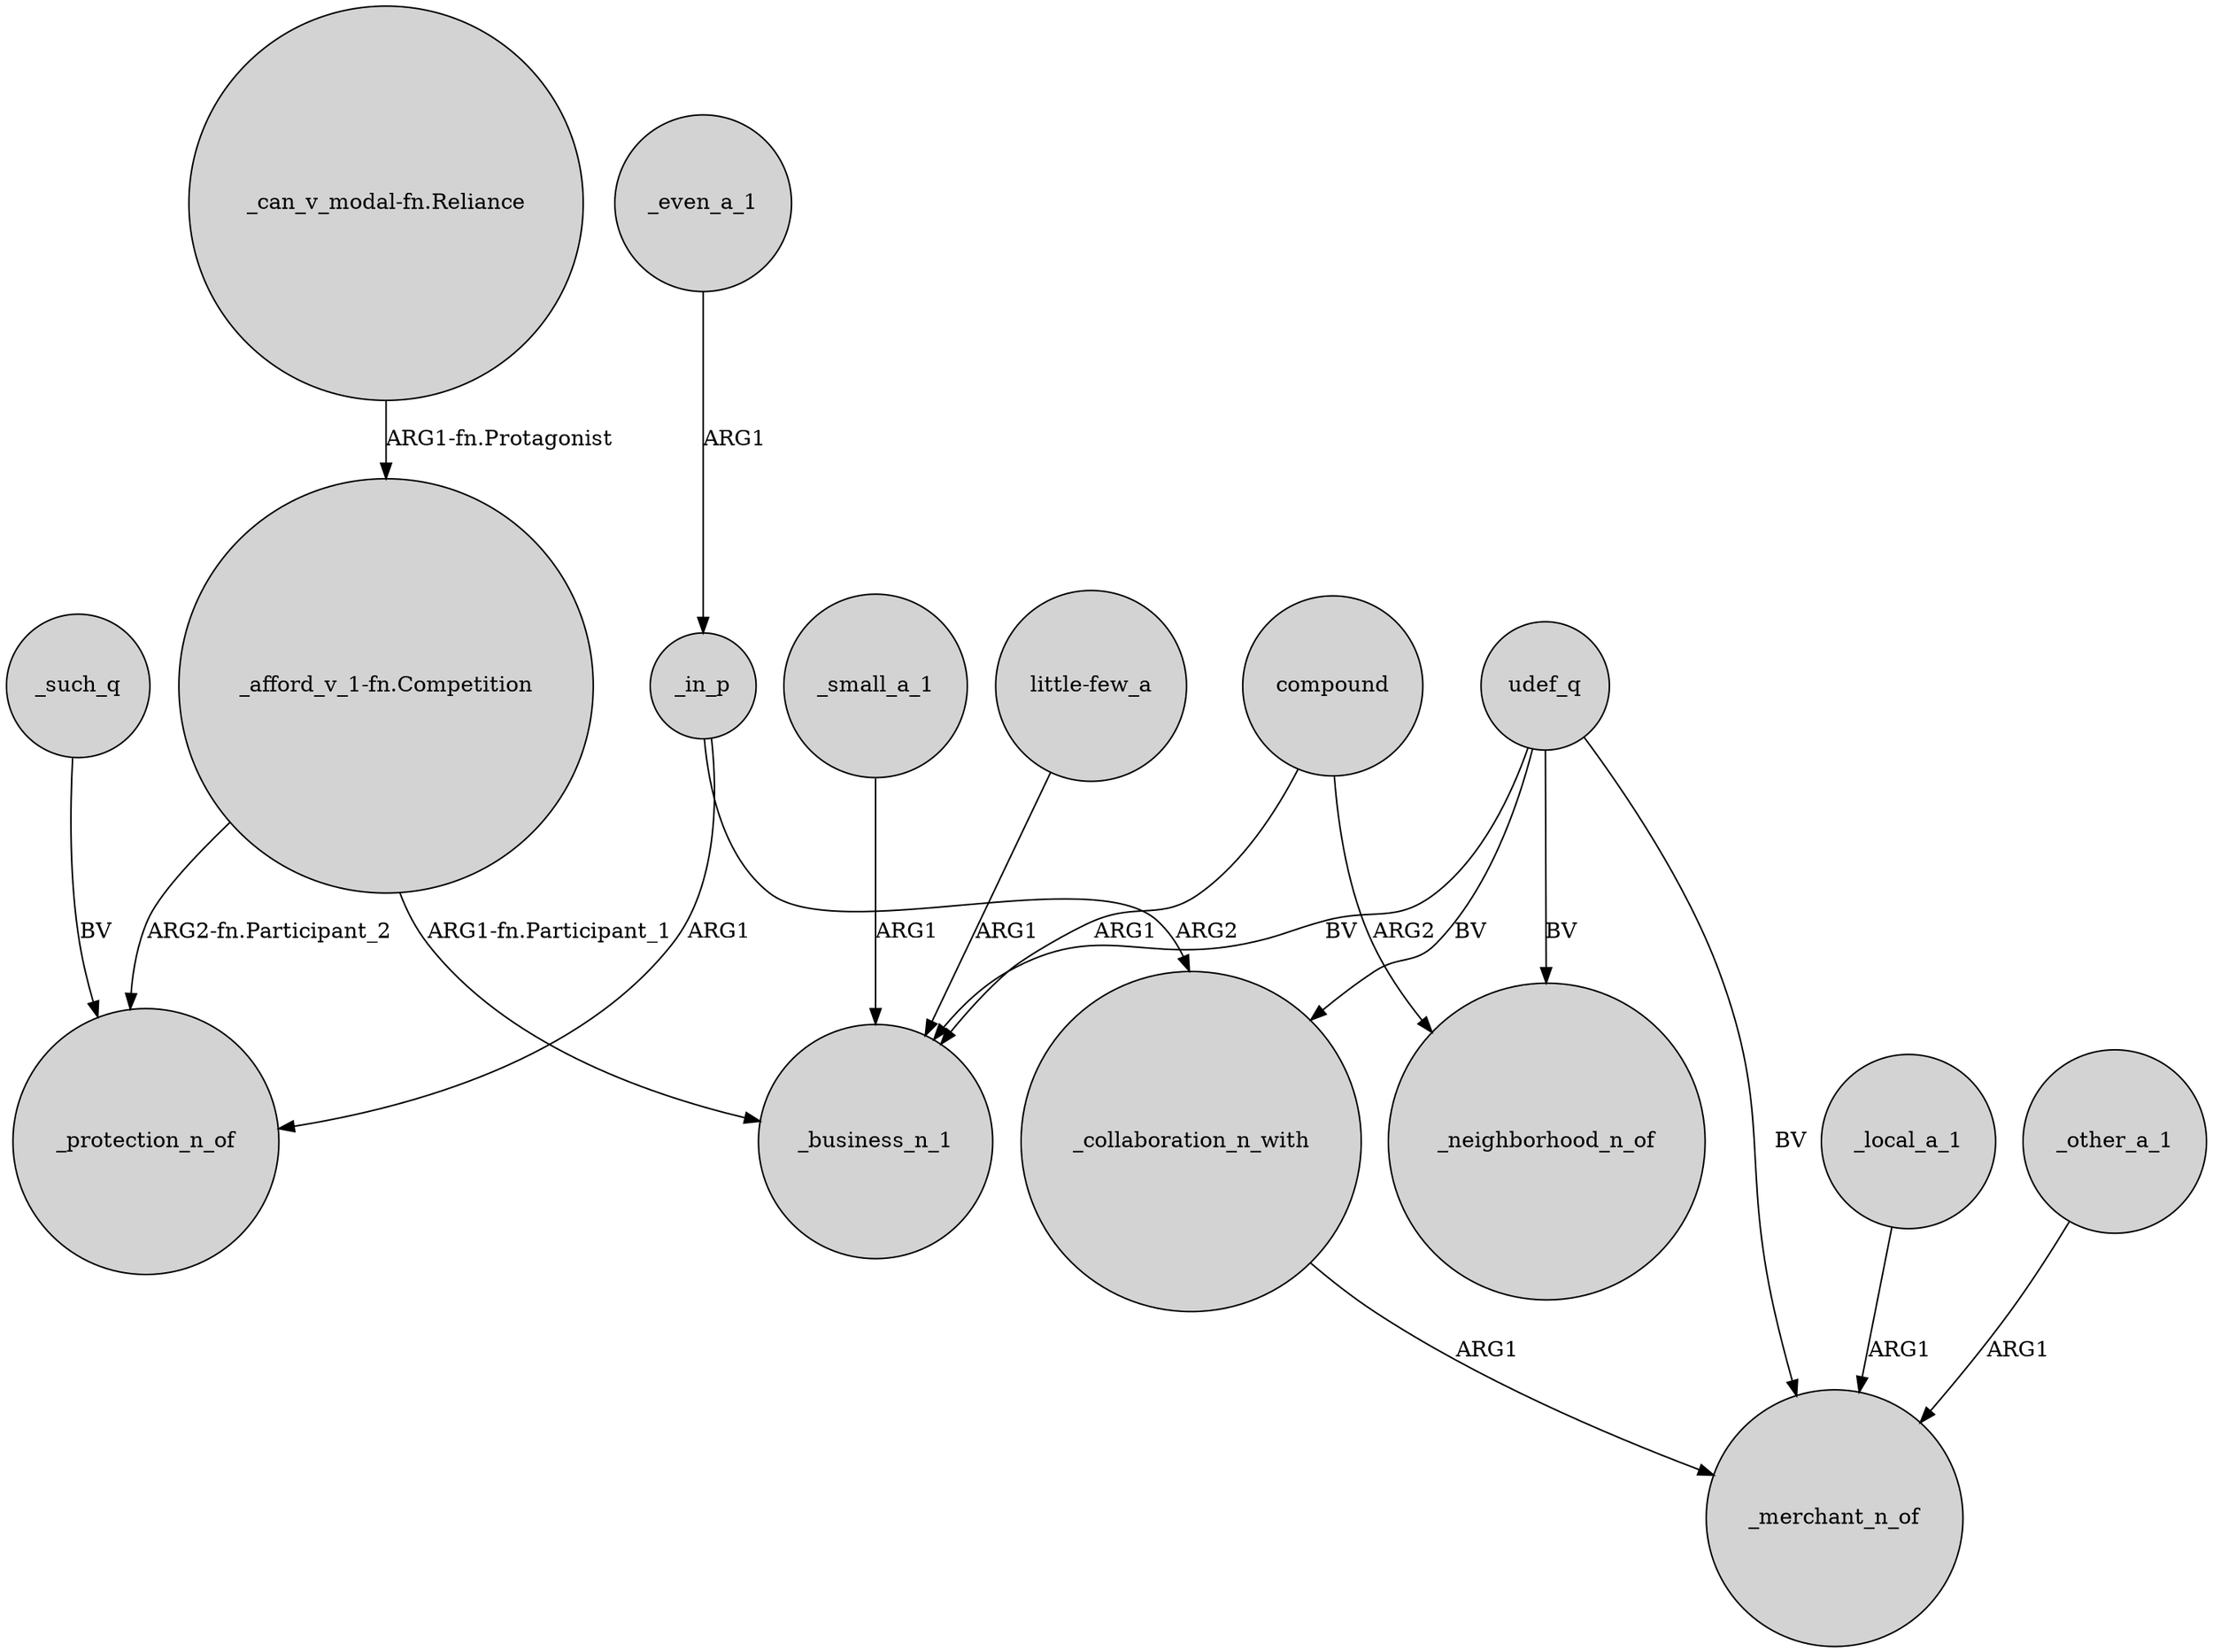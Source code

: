 digraph {
	node [shape=circle style=filled]
	_such_q -> _protection_n_of [label=BV]
	"little-few_a" -> _business_n_1 [label=ARG1]
	"_afford_v_1-fn.Competition" -> _protection_n_of [label="ARG2-fn.Participant_2"]
	udef_q -> _neighborhood_n_of [label=BV]
	_in_p -> _collaboration_n_with [label=ARG2]
	_in_p -> _protection_n_of [label=ARG1]
	udef_q -> _business_n_1 [label=BV]
	_small_a_1 -> _business_n_1 [label=ARG1]
	compound -> _business_n_1 [label=ARG1]
	_local_a_1 -> _merchant_n_of [label=ARG1]
	_collaboration_n_with -> _merchant_n_of [label=ARG1]
	udef_q -> _collaboration_n_with [label=BV]
	_other_a_1 -> _merchant_n_of [label=ARG1]
	udef_q -> _merchant_n_of [label=BV]
	"_afford_v_1-fn.Competition" -> _business_n_1 [label="ARG1-fn.Participant_1"]
	"_can_v_modal-fn.Reliance" -> "_afford_v_1-fn.Competition" [label="ARG1-fn.Protagonist"]
	_even_a_1 -> _in_p [label=ARG1]
	compound -> _neighborhood_n_of [label=ARG2]
}
